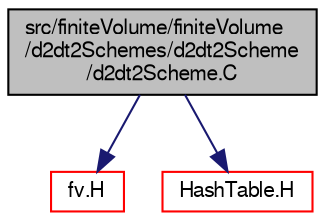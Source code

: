 digraph "src/finiteVolume/finiteVolume/d2dt2Schemes/d2dt2Scheme/d2dt2Scheme.C"
{
  bgcolor="transparent";
  edge [fontname="FreeSans",fontsize="10",labelfontname="FreeSans",labelfontsize="10"];
  node [fontname="FreeSans",fontsize="10",shape=record];
  Node0 [label="src/finiteVolume/finiteVolume\l/d2dt2Schemes/d2dt2Scheme\l/d2dt2Scheme.C",height=0.2,width=0.4,color="black", fillcolor="grey75", style="filled", fontcolor="black"];
  Node0 -> Node1 [color="midnightblue",fontsize="10",style="solid",fontname="FreeSans"];
  Node1 [label="fv.H",height=0.2,width=0.4,color="red",URL="$a02921.html"];
  Node0 -> Node22 [color="midnightblue",fontsize="10",style="solid",fontname="FreeSans"];
  Node22 [label="HashTable.H",height=0.2,width=0.4,color="red",URL="$a08477.html"];
}
